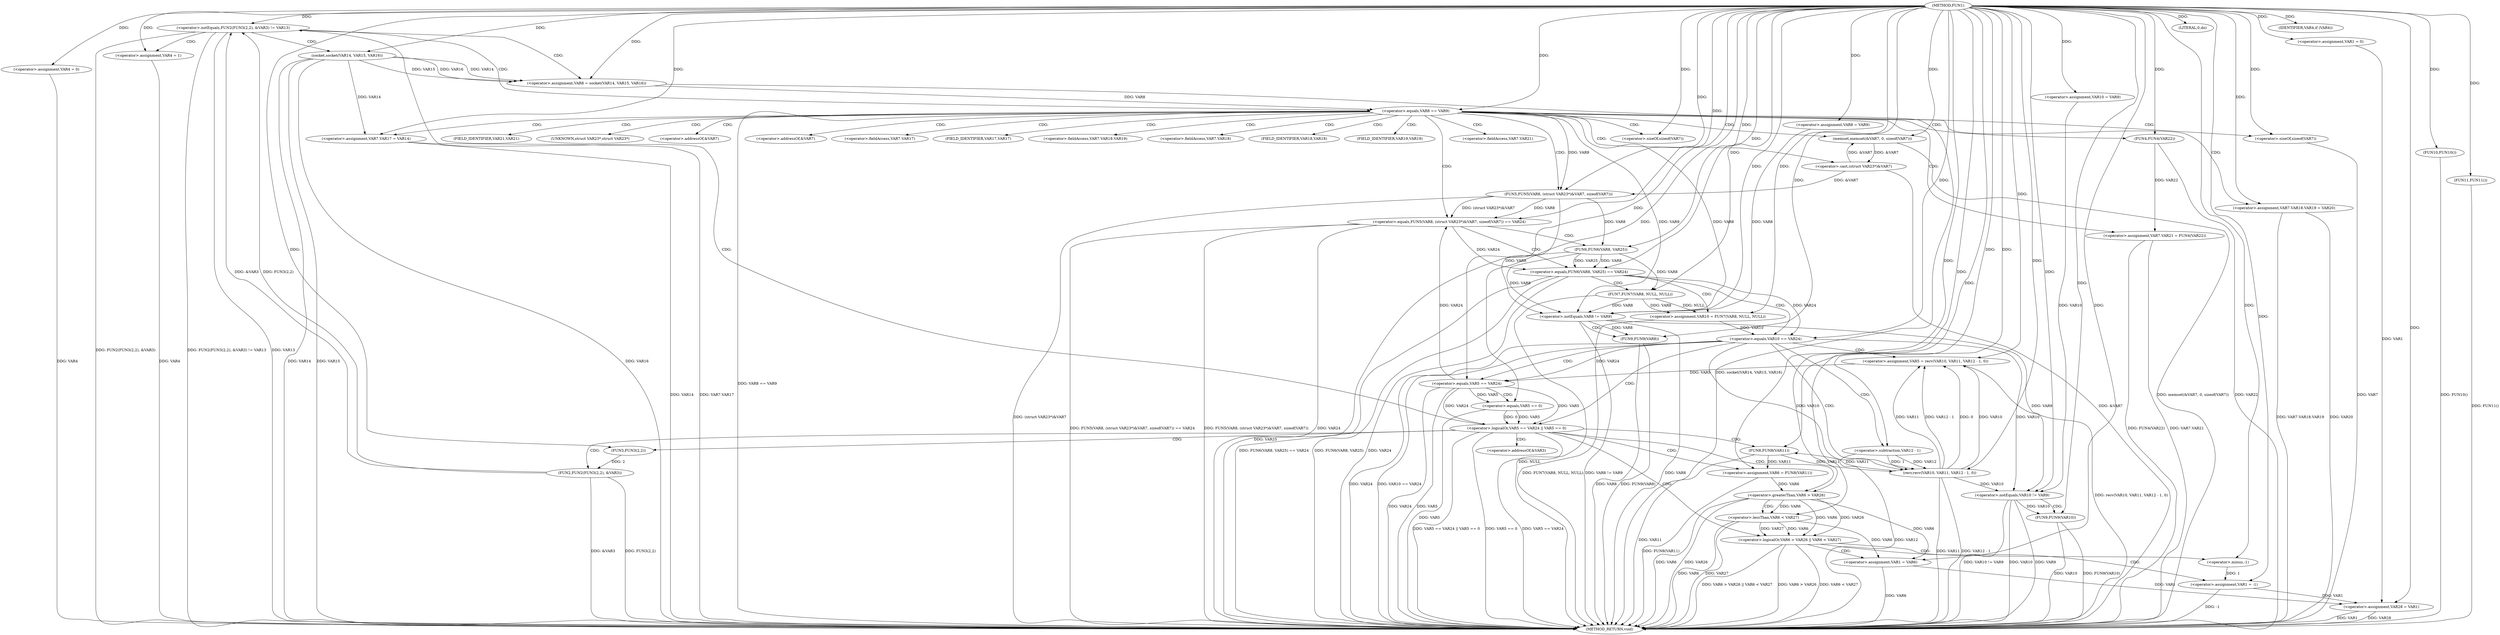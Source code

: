 digraph FUN1 {  
"1000100" [label = "(METHOD,FUN1)" ]
"1000273" [label = "(METHOD_RETURN,void)" ]
"1000103" [label = "(<operator>.assignment,VAR1 = 0)" ]
"1000109" [label = "(<operator>.assignment,VAR4 = 0)" ]
"1000116" [label = "(<operator>.assignment,VAR8 = VAR9)" ]
"1000120" [label = "(<operator>.assignment,VAR10 = VAR9)" ]
"1000127" [label = "(<operator>.notEquals,FUN2(FUN3(2,2), &VAR3) != VAR13)" ]
"1000128" [label = "(FUN2,FUN2(FUN3(2,2), &VAR3))" ]
"1000129" [label = "(FUN3,FUN3(2,2))" ]
"1000137" [label = "(<operator>.assignment,VAR4 = 1)" ]
"1000140" [label = "(<operator>.assignment,VAR8 = socket(VAR14, VAR15, VAR16))" ]
"1000142" [label = "(socket,socket(VAR14, VAR15, VAR16))" ]
"1000147" [label = "(<operator>.equals,VAR8 == VAR9)" ]
"1000152" [label = "(memset,memset(&VAR7, 0, sizeof(VAR7)))" ]
"1000156" [label = "(<operator>.sizeOf,sizeof(VAR7))" ]
"1000158" [label = "(<operator>.assignment,VAR7.VAR17 = VAR14)" ]
"1000163" [label = "(<operator>.assignment,VAR7.VAR18.VAR19 = VAR20)" ]
"1000170" [label = "(<operator>.assignment,VAR7.VAR21 = FUN4(VAR22))" ]
"1000174" [label = "(FUN4,FUN4(VAR22))" ]
"1000177" [label = "(<operator>.equals,FUN5(VAR8, (struct VAR23*)&VAR7, sizeof(VAR7)) == VAR24)" ]
"1000178" [label = "(FUN5,FUN5(VAR8, (struct VAR23*)&VAR7, sizeof(VAR7)))" ]
"1000180" [label = "(<operator>.cast,(struct VAR23*)&VAR7)" ]
"1000184" [label = "(<operator>.sizeOf,sizeof(VAR7))" ]
"1000190" [label = "(<operator>.equals,FUN6(VAR8, VAR25) == VAR24)" ]
"1000191" [label = "(FUN6,FUN6(VAR8, VAR25))" ]
"1000197" [label = "(<operator>.assignment,VAR10 = FUN7(VAR8, NULL, NULL))" ]
"1000199" [label = "(FUN7,FUN7(VAR8, NULL, NULL))" ]
"1000204" [label = "(<operator>.equals,VAR10 == VAR24)" ]
"1000209" [label = "(<operator>.assignment,VAR5 = recv(VAR10, VAR11, VAR12 - 1, 0))" ]
"1000211" [label = "(recv,recv(VAR10, VAR11, VAR12 - 1, 0))" ]
"1000214" [label = "(<operator>.subtraction,VAR12 - 1)" ]
"1000219" [label = "(<operator>.logicalOr,VAR5 == VAR24 || VAR5 == 0)" ]
"1000220" [label = "(<operator>.equals,VAR5 == VAR24)" ]
"1000223" [label = "(<operator>.equals,VAR5 == 0)" ]
"1000228" [label = "(<operator>.assignment,VAR6 = FUN8(VAR11))" ]
"1000230" [label = "(FUN8,FUN8(VAR11))" ]
"1000233" [label = "(<operator>.logicalOr,VAR6 > VAR26 || VAR6 < VAR27)" ]
"1000234" [label = "(<operator>.greaterThan,VAR6 > VAR26)" ]
"1000237" [label = "(<operator>.lessThan,VAR6 < VAR27)" ]
"1000241" [label = "(<operator>.assignment,VAR1 = -1)" ]
"1000243" [label = "(<operator>.minus,-1)" ]
"1000247" [label = "(<operator>.assignment,VAR1 = VAR6)" ]
"1000250" [label = "(LITERAL,0,do)" ]
"1000252" [label = "(<operator>.notEquals,VAR8 != VAR9)" ]
"1000256" [label = "(FUN9,FUN9(VAR8))" ]
"1000259" [label = "(<operator>.notEquals,VAR10 != VAR9)" ]
"1000263" [label = "(FUN9,FUN9(VAR10))" ]
"1000266" [label = "(IDENTIFIER,VAR4,if (VAR4))" ]
"1000268" [label = "(FUN10,FUN10())" ]
"1000269" [label = "(<operator>.assignment,VAR28 = VAR1)" ]
"1000272" [label = "(FUN11,FUN11())" ]
"1000132" [label = "(<operator>.addressOf,&VAR3)" ]
"1000153" [label = "(<operator>.addressOf,&VAR7)" ]
"1000159" [label = "(<operator>.fieldAccess,VAR7.VAR17)" ]
"1000161" [label = "(FIELD_IDENTIFIER,VAR17,VAR17)" ]
"1000164" [label = "(<operator>.fieldAccess,VAR7.VAR18.VAR19)" ]
"1000165" [label = "(<operator>.fieldAccess,VAR7.VAR18)" ]
"1000167" [label = "(FIELD_IDENTIFIER,VAR18,VAR18)" ]
"1000168" [label = "(FIELD_IDENTIFIER,VAR19,VAR19)" ]
"1000171" [label = "(<operator>.fieldAccess,VAR7.VAR21)" ]
"1000173" [label = "(FIELD_IDENTIFIER,VAR21,VAR21)" ]
"1000181" [label = "(UNKNOWN,struct VAR23*,struct VAR23*)" ]
"1000182" [label = "(<operator>.addressOf,&VAR7)" ]
  "1000140" -> "1000273"  [ label = "DDG: socket(VAR14, VAR15, VAR16)"] 
  "1000184" -> "1000273"  [ label = "DDG: VAR7"] 
  "1000219" -> "1000273"  [ label = "DDG: VAR5 == VAR24 || VAR5 == 0"] 
  "1000220" -> "1000273"  [ label = "DDG: VAR24"] 
  "1000127" -> "1000273"  [ label = "DDG: FUN2(FUN3(2,2), &VAR3) != VAR13"] 
  "1000230" -> "1000273"  [ label = "DDG: VAR11"] 
  "1000256" -> "1000273"  [ label = "DDG: FUN9(VAR8)"] 
  "1000180" -> "1000273"  [ label = "DDG: &VAR7"] 
  "1000259" -> "1000273"  [ label = "DDG: VAR10 != VAR9"] 
  "1000177" -> "1000273"  [ label = "DDG: FUN5(VAR8, (struct VAR23*)&VAR7, sizeof(VAR7))"] 
  "1000158" -> "1000273"  [ label = "DDG: VAR7.VAR17"] 
  "1000163" -> "1000273"  [ label = "DDG: VAR7.VAR18.VAR19"] 
  "1000259" -> "1000273"  [ label = "DDG: VAR10"] 
  "1000177" -> "1000273"  [ label = "DDG: VAR24"] 
  "1000220" -> "1000273"  [ label = "DDG: VAR5"] 
  "1000190" -> "1000273"  [ label = "DDG: VAR24"] 
  "1000199" -> "1000273"  [ label = "DDG: NULL"] 
  "1000219" -> "1000273"  [ label = "DDG: VAR5 == 0"] 
  "1000233" -> "1000273"  [ label = "DDG: VAR6 < VAR27"] 
  "1000234" -> "1000273"  [ label = "DDG: VAR26"] 
  "1000237" -> "1000273"  [ label = "DDG: VAR27"] 
  "1000233" -> "1000273"  [ label = "DDG: VAR6 > VAR26 || VAR6 < VAR27"] 
  "1000252" -> "1000273"  [ label = "DDG: VAR8"] 
  "1000163" -> "1000273"  [ label = "DDG: VAR20"] 
  "1000234" -> "1000273"  [ label = "DDG: VAR6"] 
  "1000190" -> "1000273"  [ label = "DDG: FUN6(VAR8, VAR25) == VAR24"] 
  "1000237" -> "1000273"  [ label = "DDG: VAR6"] 
  "1000211" -> "1000273"  [ label = "DDG: VAR12 - 1"] 
  "1000204" -> "1000273"  [ label = "DDG: VAR24"] 
  "1000128" -> "1000273"  [ label = "DDG: &VAR3"] 
  "1000152" -> "1000273"  [ label = "DDG: memset(&VAR7, 0, sizeof(VAR7))"] 
  "1000268" -> "1000273"  [ label = "DDG: FUN10()"] 
  "1000252" -> "1000273"  [ label = "DDG: VAR8 != VAR9"] 
  "1000128" -> "1000273"  [ label = "DDG: FUN3(2,2)"] 
  "1000142" -> "1000273"  [ label = "DDG: VAR15"] 
  "1000127" -> "1000273"  [ label = "DDG: VAR13"] 
  "1000190" -> "1000273"  [ label = "DDG: FUN6(VAR8, VAR25)"] 
  "1000263" -> "1000273"  [ label = "DDG: VAR10"] 
  "1000263" -> "1000273"  [ label = "DDG: FUN9(VAR10)"] 
  "1000178" -> "1000273"  [ label = "DDG: (struct VAR23*)&VAR7"] 
  "1000197" -> "1000273"  [ label = "DDG: FUN7(VAR8, NULL, NULL)"] 
  "1000211" -> "1000273"  [ label = "DDG: VAR11"] 
  "1000191" -> "1000273"  [ label = "DDG: VAR25"] 
  "1000209" -> "1000273"  [ label = "DDG: recv(VAR10, VAR11, VAR12 - 1, 0)"] 
  "1000109" -> "1000273"  [ label = "DDG: VAR4"] 
  "1000233" -> "1000273"  [ label = "DDG: VAR6 > VAR26"] 
  "1000142" -> "1000273"  [ label = "DDG: VAR16"] 
  "1000219" -> "1000273"  [ label = "DDG: VAR5 == VAR24"] 
  "1000170" -> "1000273"  [ label = "DDG: VAR7.VAR21"] 
  "1000142" -> "1000273"  [ label = "DDG: VAR14"] 
  "1000228" -> "1000273"  [ label = "DDG: FUN8(VAR11)"] 
  "1000214" -> "1000273"  [ label = "DDG: VAR12"] 
  "1000177" -> "1000273"  [ label = "DDG: FUN5(VAR8, (struct VAR23*)&VAR7, sizeof(VAR7)) == VAR24"] 
  "1000269" -> "1000273"  [ label = "DDG: VAR28"] 
  "1000256" -> "1000273"  [ label = "DDG: VAR8"] 
  "1000259" -> "1000273"  [ label = "DDG: VAR9"] 
  "1000127" -> "1000273"  [ label = "DDG: FUN2(FUN3(2,2), &VAR3)"] 
  "1000272" -> "1000273"  [ label = "DDG: FUN11()"] 
  "1000137" -> "1000273"  [ label = "DDG: VAR4"] 
  "1000158" -> "1000273"  [ label = "DDG: VAR14"] 
  "1000147" -> "1000273"  [ label = "DDG: VAR8 == VAR9"] 
  "1000269" -> "1000273"  [ label = "DDG: VAR1"] 
  "1000170" -> "1000273"  [ label = "DDG: FUN4(VAR22)"] 
  "1000241" -> "1000273"  [ label = "DDG: -1"] 
  "1000174" -> "1000273"  [ label = "DDG: VAR22"] 
  "1000247" -> "1000273"  [ label = "DDG: VAR6"] 
  "1000223" -> "1000273"  [ label = "DDG: VAR5"] 
  "1000204" -> "1000273"  [ label = "DDG: VAR10 == VAR24"] 
  "1000100" -> "1000103"  [ label = "DDG: "] 
  "1000100" -> "1000109"  [ label = "DDG: "] 
  "1000100" -> "1000116"  [ label = "DDG: "] 
  "1000100" -> "1000120"  [ label = "DDG: "] 
  "1000128" -> "1000127"  [ label = "DDG: FUN3(2,2)"] 
  "1000128" -> "1000127"  [ label = "DDG: &VAR3"] 
  "1000129" -> "1000128"  [ label = "DDG: 2"] 
  "1000100" -> "1000129"  [ label = "DDG: "] 
  "1000100" -> "1000127"  [ label = "DDG: "] 
  "1000100" -> "1000137"  [ label = "DDG: "] 
  "1000142" -> "1000140"  [ label = "DDG: VAR14"] 
  "1000142" -> "1000140"  [ label = "DDG: VAR15"] 
  "1000142" -> "1000140"  [ label = "DDG: VAR16"] 
  "1000100" -> "1000140"  [ label = "DDG: "] 
  "1000100" -> "1000142"  [ label = "DDG: "] 
  "1000140" -> "1000147"  [ label = "DDG: VAR8"] 
  "1000100" -> "1000147"  [ label = "DDG: "] 
  "1000180" -> "1000152"  [ label = "DDG: &VAR7"] 
  "1000100" -> "1000152"  [ label = "DDG: "] 
  "1000100" -> "1000156"  [ label = "DDG: "] 
  "1000142" -> "1000158"  [ label = "DDG: VAR14"] 
  "1000100" -> "1000158"  [ label = "DDG: "] 
  "1000100" -> "1000163"  [ label = "DDG: "] 
  "1000174" -> "1000170"  [ label = "DDG: VAR22"] 
  "1000100" -> "1000174"  [ label = "DDG: "] 
  "1000178" -> "1000177"  [ label = "DDG: VAR8"] 
  "1000178" -> "1000177"  [ label = "DDG: (struct VAR23*)&VAR7"] 
  "1000147" -> "1000178"  [ label = "DDG: VAR8"] 
  "1000100" -> "1000178"  [ label = "DDG: "] 
  "1000180" -> "1000178"  [ label = "DDG: &VAR7"] 
  "1000152" -> "1000180"  [ label = "DDG: &VAR7"] 
  "1000100" -> "1000184"  [ label = "DDG: "] 
  "1000220" -> "1000177"  [ label = "DDG: VAR24"] 
  "1000100" -> "1000177"  [ label = "DDG: "] 
  "1000191" -> "1000190"  [ label = "DDG: VAR8"] 
  "1000191" -> "1000190"  [ label = "DDG: VAR25"] 
  "1000178" -> "1000191"  [ label = "DDG: VAR8"] 
  "1000100" -> "1000191"  [ label = "DDG: "] 
  "1000177" -> "1000190"  [ label = "DDG: VAR24"] 
  "1000100" -> "1000190"  [ label = "DDG: "] 
  "1000199" -> "1000197"  [ label = "DDG: VAR8"] 
  "1000199" -> "1000197"  [ label = "DDG: NULL"] 
  "1000100" -> "1000197"  [ label = "DDG: "] 
  "1000191" -> "1000199"  [ label = "DDG: VAR8"] 
  "1000100" -> "1000199"  [ label = "DDG: "] 
  "1000197" -> "1000204"  [ label = "DDG: VAR10"] 
  "1000100" -> "1000204"  [ label = "DDG: "] 
  "1000190" -> "1000204"  [ label = "DDG: VAR24"] 
  "1000211" -> "1000209"  [ label = "DDG: VAR10"] 
  "1000211" -> "1000209"  [ label = "DDG: VAR11"] 
  "1000211" -> "1000209"  [ label = "DDG: VAR12 - 1"] 
  "1000211" -> "1000209"  [ label = "DDG: 0"] 
  "1000100" -> "1000209"  [ label = "DDG: "] 
  "1000204" -> "1000211"  [ label = "DDG: VAR10"] 
  "1000100" -> "1000211"  [ label = "DDG: "] 
  "1000230" -> "1000211"  [ label = "DDG: VAR11"] 
  "1000214" -> "1000211"  [ label = "DDG: VAR12"] 
  "1000214" -> "1000211"  [ label = "DDG: 1"] 
  "1000100" -> "1000214"  [ label = "DDG: "] 
  "1000220" -> "1000219"  [ label = "DDG: VAR5"] 
  "1000220" -> "1000219"  [ label = "DDG: VAR24"] 
  "1000209" -> "1000220"  [ label = "DDG: VAR5"] 
  "1000100" -> "1000220"  [ label = "DDG: "] 
  "1000204" -> "1000220"  [ label = "DDG: VAR24"] 
  "1000223" -> "1000219"  [ label = "DDG: VAR5"] 
  "1000223" -> "1000219"  [ label = "DDG: 0"] 
  "1000220" -> "1000223"  [ label = "DDG: VAR5"] 
  "1000100" -> "1000223"  [ label = "DDG: "] 
  "1000230" -> "1000228"  [ label = "DDG: VAR11"] 
  "1000100" -> "1000228"  [ label = "DDG: "] 
  "1000211" -> "1000230"  [ label = "DDG: VAR11"] 
  "1000100" -> "1000230"  [ label = "DDG: "] 
  "1000234" -> "1000233"  [ label = "DDG: VAR6"] 
  "1000234" -> "1000233"  [ label = "DDG: VAR26"] 
  "1000228" -> "1000234"  [ label = "DDG: VAR6"] 
  "1000100" -> "1000234"  [ label = "DDG: "] 
  "1000237" -> "1000233"  [ label = "DDG: VAR6"] 
  "1000237" -> "1000233"  [ label = "DDG: VAR27"] 
  "1000234" -> "1000237"  [ label = "DDG: VAR6"] 
  "1000100" -> "1000237"  [ label = "DDG: "] 
  "1000243" -> "1000241"  [ label = "DDG: 1"] 
  "1000100" -> "1000241"  [ label = "DDG: "] 
  "1000100" -> "1000243"  [ label = "DDG: "] 
  "1000234" -> "1000247"  [ label = "DDG: VAR6"] 
  "1000237" -> "1000247"  [ label = "DDG: VAR6"] 
  "1000100" -> "1000247"  [ label = "DDG: "] 
  "1000100" -> "1000250"  [ label = "DDG: "] 
  "1000116" -> "1000252"  [ label = "DDG: VAR8"] 
  "1000199" -> "1000252"  [ label = "DDG: VAR8"] 
  "1000178" -> "1000252"  [ label = "DDG: VAR8"] 
  "1000147" -> "1000252"  [ label = "DDG: VAR8"] 
  "1000191" -> "1000252"  [ label = "DDG: VAR8"] 
  "1000100" -> "1000252"  [ label = "DDG: "] 
  "1000147" -> "1000252"  [ label = "DDG: VAR9"] 
  "1000252" -> "1000256"  [ label = "DDG: VAR8"] 
  "1000100" -> "1000256"  [ label = "DDG: "] 
  "1000120" -> "1000259"  [ label = "DDG: VAR10"] 
  "1000211" -> "1000259"  [ label = "DDG: VAR10"] 
  "1000204" -> "1000259"  [ label = "DDG: VAR10"] 
  "1000100" -> "1000259"  [ label = "DDG: "] 
  "1000252" -> "1000259"  [ label = "DDG: VAR9"] 
  "1000259" -> "1000263"  [ label = "DDG: VAR10"] 
  "1000100" -> "1000263"  [ label = "DDG: "] 
  "1000100" -> "1000266"  [ label = "DDG: "] 
  "1000100" -> "1000268"  [ label = "DDG: "] 
  "1000247" -> "1000269"  [ label = "DDG: VAR1"] 
  "1000103" -> "1000269"  [ label = "DDG: VAR1"] 
  "1000241" -> "1000269"  [ label = "DDG: VAR1"] 
  "1000100" -> "1000269"  [ label = "DDG: "] 
  "1000100" -> "1000272"  [ label = "DDG: "] 
  "1000127" -> "1000142"  [ label = "CDG: "] 
  "1000127" -> "1000137"  [ label = "CDG: "] 
  "1000127" -> "1000147"  [ label = "CDG: "] 
  "1000127" -> "1000140"  [ label = "CDG: "] 
  "1000147" -> "1000164"  [ label = "CDG: "] 
  "1000147" -> "1000174"  [ label = "CDG: "] 
  "1000147" -> "1000156"  [ label = "CDG: "] 
  "1000147" -> "1000161"  [ label = "CDG: "] 
  "1000147" -> "1000182"  [ label = "CDG: "] 
  "1000147" -> "1000180"  [ label = "CDG: "] 
  "1000147" -> "1000165"  [ label = "CDG: "] 
  "1000147" -> "1000167"  [ label = "CDG: "] 
  "1000147" -> "1000153"  [ label = "CDG: "] 
  "1000147" -> "1000152"  [ label = "CDG: "] 
  "1000147" -> "1000163"  [ label = "CDG: "] 
  "1000147" -> "1000168"  [ label = "CDG: "] 
  "1000147" -> "1000178"  [ label = "CDG: "] 
  "1000147" -> "1000159"  [ label = "CDG: "] 
  "1000147" -> "1000173"  [ label = "CDG: "] 
  "1000147" -> "1000158"  [ label = "CDG: "] 
  "1000147" -> "1000170"  [ label = "CDG: "] 
  "1000147" -> "1000171"  [ label = "CDG: "] 
  "1000147" -> "1000184"  [ label = "CDG: "] 
  "1000147" -> "1000177"  [ label = "CDG: "] 
  "1000147" -> "1000181"  [ label = "CDG: "] 
  "1000177" -> "1000191"  [ label = "CDG: "] 
  "1000177" -> "1000190"  [ label = "CDG: "] 
  "1000190" -> "1000199"  [ label = "CDG: "] 
  "1000190" -> "1000197"  [ label = "CDG: "] 
  "1000190" -> "1000204"  [ label = "CDG: "] 
  "1000204" -> "1000211"  [ label = "CDG: "] 
  "1000204" -> "1000219"  [ label = "CDG: "] 
  "1000204" -> "1000220"  [ label = "CDG: "] 
  "1000204" -> "1000214"  [ label = "CDG: "] 
  "1000204" -> "1000209"  [ label = "CDG: "] 
  "1000219" -> "1000233"  [ label = "CDG: "] 
  "1000219" -> "1000230"  [ label = "CDG: "] 
  "1000219" -> "1000234"  [ label = "CDG: "] 
  "1000219" -> "1000228"  [ label = "CDG: "] 
  "1000219" -> "1000127"  [ label = "CDG: "] 
  "1000219" -> "1000128"  [ label = "CDG: "] 
  "1000219" -> "1000132"  [ label = "CDG: "] 
  "1000219" -> "1000129"  [ label = "CDG: "] 
  "1000220" -> "1000223"  [ label = "CDG: "] 
  "1000233" -> "1000243"  [ label = "CDG: "] 
  "1000233" -> "1000247"  [ label = "CDG: "] 
  "1000233" -> "1000241"  [ label = "CDG: "] 
  "1000234" -> "1000237"  [ label = "CDG: "] 
  "1000252" -> "1000256"  [ label = "CDG: "] 
  "1000259" -> "1000263"  [ label = "CDG: "] 
}
